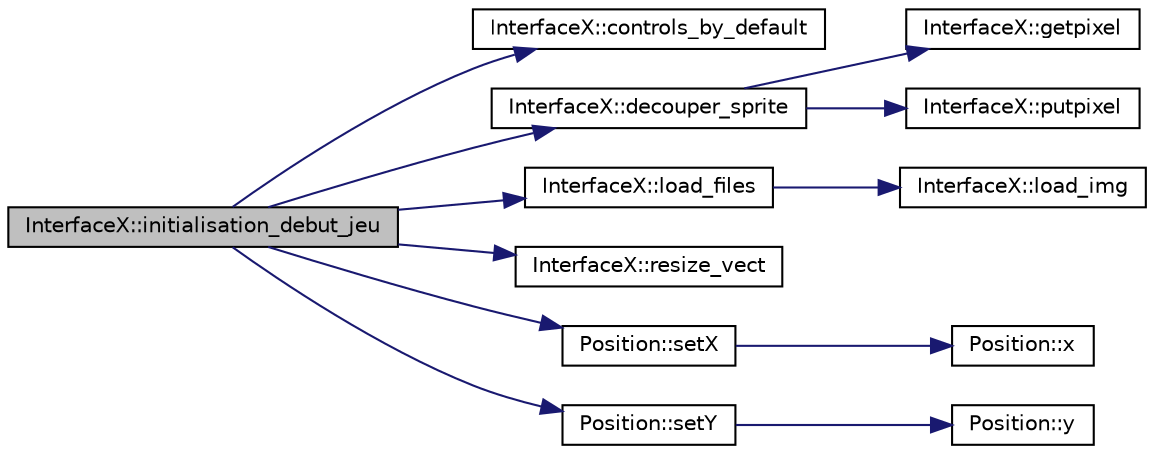 digraph G
{
  bgcolor="transparent";
  edge [fontname="Helvetica",fontsize="10",labelfontname="Helvetica",labelfontsize="10"];
  node [fontname="Helvetica",fontsize="10",shape=record];
  rankdir=LR;
  Node1 [label="InterfaceX::initialisation_debut_jeu",height=0.2,width=0.4,color="black", fillcolor="grey75", style="filled" fontcolor="black"];
  Node1 -> Node2 [color="midnightblue",fontsize="10",style="solid"];
  Node2 [label="InterfaceX::controls_by_default",height=0.2,width=0.4,color="black",URL="$a00011.html#a516951c4ba06596e817c40113847b876"];
  Node1 -> Node3 [color="midnightblue",fontsize="10",style="solid"];
  Node3 [label="InterfaceX::decouper_sprite",height=0.2,width=0.4,color="black",URL="$a00011.html#a614825ffbb2dc7c84580d4e8b2ff93e4"];
  Node3 -> Node4 [color="midnightblue",fontsize="10",style="solid"];
  Node4 [label="InterfaceX::getpixel",height=0.2,width=0.4,color="black",URL="$a00011.html#ad5f35be24aa0bcb7ad247d84056c1d1f"];
  Node3 -> Node5 [color="midnightblue",fontsize="10",style="solid"];
  Node5 [label="InterfaceX::putpixel",height=0.2,width=0.4,color="black",URL="$a00011.html#a876abee7dcedec2e06d3a80cd482fd2b"];
  Node1 -> Node6 [color="midnightblue",fontsize="10",style="solid"];
  Node6 [label="InterfaceX::load_files",height=0.2,width=0.4,color="black",URL="$a00011.html#a850000d49338e9ac40f28f625241ecf8"];
  Node6 -> Node7 [color="midnightblue",fontsize="10",style="solid"];
  Node7 [label="InterfaceX::load_img",height=0.2,width=0.4,color="black",URL="$a00011.html#a4eac1a27eadc9c7581be446be1d8c033"];
  Node1 -> Node8 [color="midnightblue",fontsize="10",style="solid"];
  Node8 [label="InterfaceX::resize_vect",height=0.2,width=0.4,color="black",URL="$a00011.html#ace09c48496eeefa8ea8fe9e187eec909"];
  Node1 -> Node9 [color="midnightblue",fontsize="10",style="solid"];
  Node9 [label="Position::setX",height=0.2,width=0.4,color="black",URL="$a00014.html#ad46bb77324e2d9538e15f1a25320f1ff"];
  Node9 -> Node10 [color="midnightblue",fontsize="10",style="solid"];
  Node10 [label="Position::x",height=0.2,width=0.4,color="black",URL="$a00014.html#a0841d002439a9ce95e6648743f40d304"];
  Node1 -> Node11 [color="midnightblue",fontsize="10",style="solid"];
  Node11 [label="Position::setY",height=0.2,width=0.4,color="black",URL="$a00014.html#a473274f1a3e4888f9c5e3eba0889a1ab"];
  Node11 -> Node12 [color="midnightblue",fontsize="10",style="solid"];
  Node12 [label="Position::y",height=0.2,width=0.4,color="black",URL="$a00014.html#a6aefe2530c6dbb86834ab51a6efbad4a"];
}
